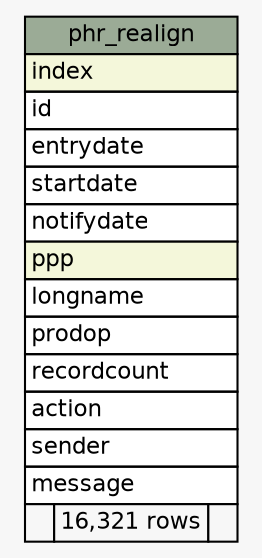 // dot 2.2.1 on Windows 10 10.0
// SchemaSpy rev 590
digraph "phr_realign" {
  graph [
    rankdir="RL"
    bgcolor="#f7f7f7"
    nodesep="0.18"
    ranksep="0.46"
    fontname="Helvetica"
    fontsize="11"
  ];
  node [
    fontname="Helvetica"
    fontsize="11"
    shape="plaintext"
  ];
  edge [
    arrowsize="0.8"
  ];
  "phr_realign" [
    label=<
    <TABLE BORDER="0" CELLBORDER="1" CELLSPACING="0" BGCOLOR="#ffffff">
      <TR><TD COLSPAN="3" BGCOLOR="#9bab96" ALIGN="CENTER">phr_realign</TD></TR>
      <TR><TD PORT="index" COLSPAN="3" BGCOLOR="#f4f7da" ALIGN="LEFT">index</TD></TR>
      <TR><TD PORT="id" COLSPAN="3" ALIGN="LEFT">id</TD></TR>
      <TR><TD PORT="entrydate" COLSPAN="3" ALIGN="LEFT">entrydate</TD></TR>
      <TR><TD PORT="startdate" COLSPAN="3" ALIGN="LEFT">startdate</TD></TR>
      <TR><TD PORT="notifydate" COLSPAN="3" ALIGN="LEFT">notifydate</TD></TR>
      <TR><TD PORT="ppp" COLSPAN="3" BGCOLOR="#f4f7da" ALIGN="LEFT">ppp</TD></TR>
      <TR><TD PORT="longname" COLSPAN="3" ALIGN="LEFT">longname</TD></TR>
      <TR><TD PORT="prodop" COLSPAN="3" ALIGN="LEFT">prodop</TD></TR>
      <TR><TD PORT="recordcount" COLSPAN="3" ALIGN="LEFT">recordcount</TD></TR>
      <TR><TD PORT="action" COLSPAN="3" ALIGN="LEFT">action</TD></TR>
      <TR><TD PORT="sender" COLSPAN="3" ALIGN="LEFT">sender</TD></TR>
      <TR><TD PORT="message" COLSPAN="3" ALIGN="LEFT">message</TD></TR>
      <TR><TD ALIGN="LEFT" BGCOLOR="#f7f7f7">  </TD><TD ALIGN="RIGHT" BGCOLOR="#f7f7f7">16,321 rows</TD><TD ALIGN="RIGHT" BGCOLOR="#f7f7f7">  </TD></TR>
    </TABLE>>
    URL="tables/phr_realign.html"
    tooltip="phr_realign"
  ];
}
